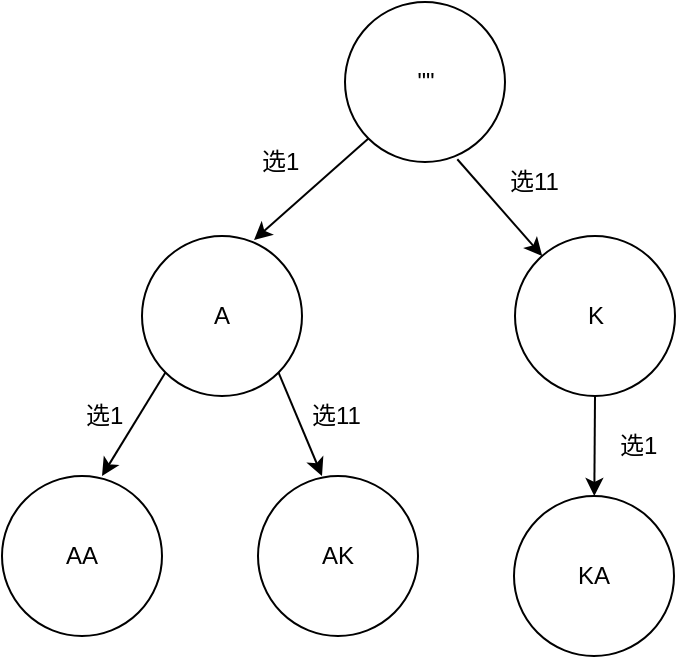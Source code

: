 <mxfile version="12.2.4"><diagram id="qimpEYIx8Yrx1ruR-j2H"><mxGraphModel dx="883" dy="511" grid="1" gridSize="10" guides="1" tooltips="1" connect="1" arrows="1" fold="1" page="1" pageScale="1" pageWidth="850" pageHeight="1100" math="0" shadow="0"><root><mxCell id="0"/><mxCell id="1" parent="0"/><mxCell id="5" style="rounded=0;orthogonalLoop=1;jettySize=auto;html=1;exitX=0;exitY=1;exitDx=0;exitDy=0;entryX=0.7;entryY=0.025;entryDx=0;entryDy=0;entryPerimeter=0;" edge="1" parent="1" source="2" target="3"><mxGeometry relative="1" as="geometry"/></mxCell><mxCell id="8" style="edgeStyle=none;rounded=0;orthogonalLoop=1;jettySize=auto;html=1;exitX=0.702;exitY=0.983;exitDx=0;exitDy=0;exitPerimeter=0;" edge="1" parent="1" source="2" target="4"><mxGeometry relative="1" as="geometry"/></mxCell><mxCell id="2" value="&quot;&quot;" style="ellipse;whiteSpace=wrap;html=1;aspect=fixed;" vertex="1" parent="1"><mxGeometry x="211.5" y="53" width="80" height="80" as="geometry"/></mxCell><mxCell id="26" style="edgeStyle=none;rounded=0;orthogonalLoop=1;jettySize=auto;html=1;exitX=0;exitY=1;exitDx=0;exitDy=0;" edge="1" parent="1" source="3"><mxGeometry relative="1" as="geometry"><mxPoint x="90" y="290" as="targetPoint"/></mxGeometry></mxCell><mxCell id="31" style="edgeStyle=none;rounded=0;orthogonalLoop=1;jettySize=auto;html=1;exitX=1;exitY=1;exitDx=0;exitDy=0;" edge="1" parent="1" source="3"><mxGeometry relative="1" as="geometry"><mxPoint x="200" y="290" as="targetPoint"/></mxGeometry></mxCell><mxCell id="3" value="A" style="ellipse;whiteSpace=wrap;html=1;aspect=fixed;" vertex="1" parent="1"><mxGeometry x="110" y="170" width="80" height="80" as="geometry"/></mxCell><mxCell id="40" value="" style="edgeStyle=none;rounded=0;orthogonalLoop=1;jettySize=auto;html=1;" edge="1" parent="1" source="4" target="35"><mxGeometry relative="1" as="geometry"/></mxCell><mxCell id="4" value="K" style="ellipse;whiteSpace=wrap;html=1;aspect=fixed;" vertex="1" parent="1"><mxGeometry x="296.5" y="170" width="80" height="80" as="geometry"/></mxCell><mxCell id="6" value="选1" style="text;html=1;resizable=0;points=[];autosize=1;align=left;verticalAlign=top;spacingTop=-4;" vertex="1" parent="1"><mxGeometry x="168" y="123" width="30" height="20" as="geometry"/></mxCell><mxCell id="7" value="选11" style="text;html=1;resizable=0;points=[];autosize=1;align=left;verticalAlign=top;spacingTop=-4;" vertex="1" parent="1"><mxGeometry x="291.5" y="133" width="40" height="20" as="geometry"/></mxCell><mxCell id="27" value="AA" style="ellipse;whiteSpace=wrap;html=1;aspect=fixed;" vertex="1" parent="1"><mxGeometry x="40" y="290" width="80" height="80" as="geometry"/></mxCell><mxCell id="30" value="选1" style="text;html=1;resizable=0;points=[];autosize=1;align=left;verticalAlign=top;spacingTop=-4;" vertex="1" parent="1"><mxGeometry x="80" y="250" width="30" height="20" as="geometry"/></mxCell><mxCell id="32" value="AK" style="ellipse;whiteSpace=wrap;html=1;aspect=fixed;" vertex="1" parent="1"><mxGeometry x="168" y="290" width="80" height="80" as="geometry"/></mxCell><mxCell id="33" value="选11" style="text;html=1;resizable=0;points=[];autosize=1;align=left;verticalAlign=top;spacingTop=-4;" vertex="1" parent="1"><mxGeometry x="193" y="250" width="40" height="20" as="geometry"/></mxCell><mxCell id="35" value="KA" style="ellipse;whiteSpace=wrap;html=1;aspect=fixed;" vertex="1" parent="1"><mxGeometry x="296" y="300" width="80" height="80" as="geometry"/></mxCell><mxCell id="41" value="选1" style="text;html=1;resizable=0;points=[];autosize=1;align=left;verticalAlign=top;spacingTop=-4;" vertex="1" parent="1"><mxGeometry x="346.5" y="265" width="30" height="20" as="geometry"/></mxCell></root></mxGraphModel></diagram></mxfile>